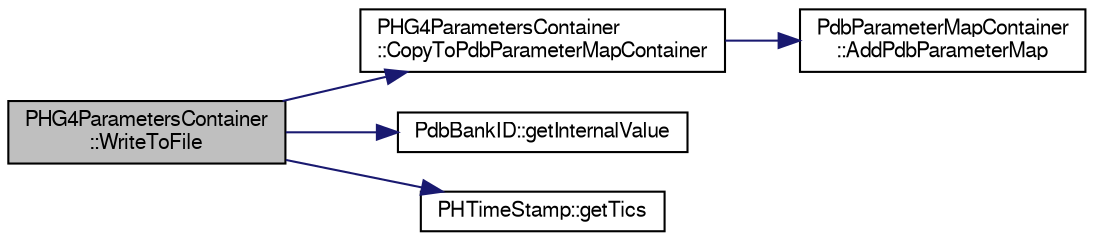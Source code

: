 digraph "PHG4ParametersContainer::WriteToFile"
{
  bgcolor="transparent";
  edge [fontname="FreeSans",fontsize="10",labelfontname="FreeSans",labelfontsize="10"];
  node [fontname="FreeSans",fontsize="10",shape=record];
  rankdir="LR";
  Node1 [label="PHG4ParametersContainer\l::WriteToFile",height=0.2,width=0.4,color="black", fillcolor="grey75", style="filled" fontcolor="black"];
  Node1 -> Node2 [color="midnightblue",fontsize="10",style="solid",fontname="FreeSans"];
  Node2 [label="PHG4ParametersContainer\l::CopyToPdbParameterMapContainer",height=0.2,width=0.4,color="black",URL="$d5/d5f/classPHG4ParametersContainer.html#a5f6540b720e3e6b9d11358bdbcb396de"];
  Node2 -> Node3 [color="midnightblue",fontsize="10",style="solid",fontname="FreeSans"];
  Node3 [label="PdbParameterMapContainer\l::AddPdbParameterMap",height=0.2,width=0.4,color="black",URL="$d4/d7d/classPdbParameterMapContainer.html#a0e5436b10b4e13f2575b80553dc8beba"];
  Node1 -> Node4 [color="midnightblue",fontsize="10",style="solid",fontname="FreeSans"];
  Node4 [label="PdbBankID::getInternalValue",height=0.2,width=0.4,color="black",URL="$dc/d80/classPdbBankID.html#a26db21ac8e324b200456e462d5f389dc"];
  Node1 -> Node5 [color="midnightblue",fontsize="10",style="solid",fontname="FreeSans"];
  Node5 [label="PHTimeStamp::getTics",height=0.2,width=0.4,color="black",URL="$da/dc2/classPHTimeStamp.html#aaf398dcc8d0066c674cc30dbbef5efcb"];
}
